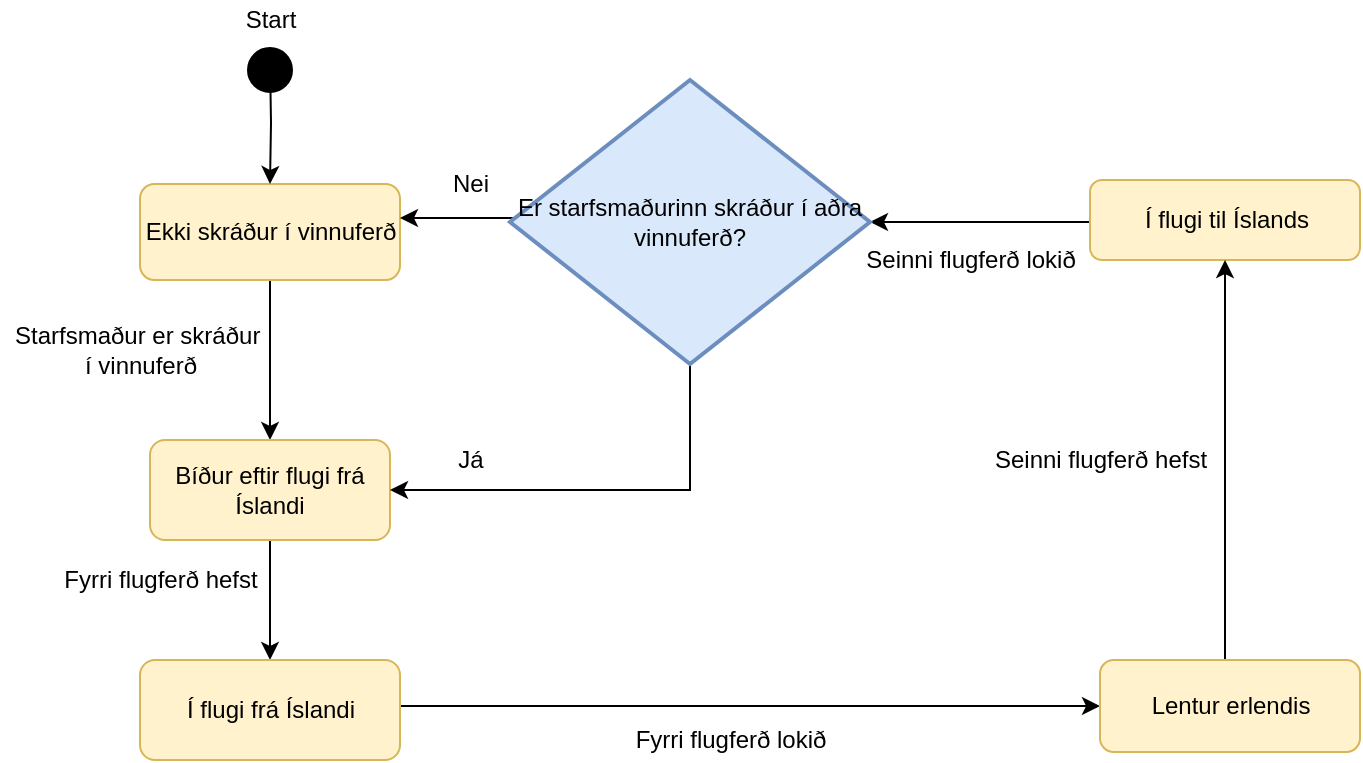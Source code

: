 <mxfile version="12.3.2" type="device" pages="1"><diagram id="1qa6mwT_4OIvwzpSLGao" name="Page-1"><mxGraphModel dx="341" dy="162" grid="1" gridSize="10" guides="1" tooltips="1" connect="1" arrows="1" fold="1" page="1" pageScale="1" pageWidth="850" pageHeight="1100" background="none" math="0" shadow="0"><root><mxCell id="0"/><mxCell id="1" parent="0"/><mxCell id="5eQpu6jh8ZEB7LbpuDqN-18" style="edgeStyle=orthogonalEdgeStyle;rounded=0;orthogonalLoop=1;jettySize=auto;html=1;exitX=0.5;exitY=1;exitDx=0;exitDy=0;entryX=0.5;entryY=0;entryDx=0;entryDy=0;" parent="1" source="5eQpu6jh8ZEB7LbpuDqN-5" target="5eQpu6jh8ZEB7LbpuDqN-6" edge="1"><mxGeometry relative="1" as="geometry"/></mxCell><mxCell id="5eQpu6jh8ZEB7LbpuDqN-5" value="Ekki skráður í vinnuferð" style="rounded=1;fillColor=#fff2cc;strokeColor=#d6b656;imageAspect=1;html=1;spacing=0;" parent="1" vertex="1"><mxGeometry x="75" y="232" width="130" height="48" as="geometry"/></mxCell><mxCell id="5eQpu6jh8ZEB7LbpuDqN-19" style="edgeStyle=orthogonalEdgeStyle;rounded=0;orthogonalLoop=1;jettySize=auto;html=1;exitX=0.5;exitY=1;exitDx=0;exitDy=0;entryX=0.5;entryY=0;entryDx=0;entryDy=0;" parent="1" source="5eQpu6jh8ZEB7LbpuDqN-6" target="5eQpu6jh8ZEB7LbpuDqN-10" edge="1"><mxGeometry relative="1" as="geometry"/></mxCell><mxCell id="5eQpu6jh8ZEB7LbpuDqN-6" value="Bíður eftir flugi frá Íslandi" style="rounded=1;fillColor=#fff2cc;strokeColor=#d6b656;imageAspect=1;html=1;whiteSpace=wrap;spacing=0;" parent="1" vertex="1"><mxGeometry x="80" y="360" width="120" height="50" as="geometry"/></mxCell><mxCell id="5eQpu6jh8ZEB7LbpuDqN-24" style="edgeStyle=orthogonalEdgeStyle;rounded=0;orthogonalLoop=1;jettySize=auto;html=1;exitX=1;exitY=0.5;exitDx=0;exitDy=0;entryX=0;entryY=0.5;entryDx=0;entryDy=0;" parent="1" source="5eQpu6jh8ZEB7LbpuDqN-10" target="5eQpu6jh8ZEB7LbpuDqN-13" edge="1"><mxGeometry relative="1" as="geometry"><Array as="points"><mxPoint x="200" y="490"/></Array></mxGeometry></mxCell><mxCell id="5eQpu6jh8ZEB7LbpuDqN-10" value="Í flugi frá Íslandi" style="rounded=1;fillColor=#fff2cc;strokeColor=#d6b656;imageAspect=1;html=1;spacing=0;" parent="1" vertex="1"><mxGeometry x="75" y="470" width="130" height="50" as="geometry"/></mxCell><mxCell id="5eQpu6jh8ZEB7LbpuDqN-23" style="edgeStyle=orthogonalEdgeStyle;rounded=0;orthogonalLoop=1;jettySize=auto;html=1;exitX=0;exitY=0.5;exitDx=0;exitDy=0;entryX=1;entryY=0.5;entryDx=0;entryDy=0;entryPerimeter=0;" parent="1" source="5eQpu6jh8ZEB7LbpuDqN-12" target="5eQpu6jh8ZEB7LbpuDqN-16" edge="1"><mxGeometry relative="1" as="geometry"><Array as="points"><mxPoint x="560" y="251"/></Array></mxGeometry></mxCell><mxCell id="5eQpu6jh8ZEB7LbpuDqN-12" value="Í flugi til Íslands" style="rounded=1;fillColor=#fff2cc;strokeColor=#d6b656;imageAspect=1;html=1;spacing=0;" parent="1" vertex="1"><mxGeometry x="550" y="230" width="135" height="40" as="geometry"/></mxCell><mxCell id="5eQpu6jh8ZEB7LbpuDqN-35" style="edgeStyle=orthogonalEdgeStyle;rounded=0;orthogonalLoop=1;jettySize=auto;html=1;entryX=0.5;entryY=1;entryDx=0;entryDy=0;" parent="1" target="5eQpu6jh8ZEB7LbpuDqN-12" edge="1"><mxGeometry relative="1" as="geometry"><mxPoint x="618" y="471" as="sourcePoint"/><Array as="points"><mxPoint x="620" y="471"/><mxPoint x="618" y="471"/></Array></mxGeometry></mxCell><mxCell id="5eQpu6jh8ZEB7LbpuDqN-13" value="Lentur erlendis" style="rounded=1;fillColor=#fff2cc;strokeColor=#d6b656;strokeWidth=1;imageAspect=1;html=1;spacing=0;" parent="1" vertex="1"><mxGeometry x="555" y="470" width="130" height="46" as="geometry"/></mxCell><mxCell id="5eQpu6jh8ZEB7LbpuDqN-26" style="edgeStyle=orthogonalEdgeStyle;rounded=0;orthogonalLoop=1;jettySize=auto;html=1;exitX=0.5;exitY=1;exitDx=0;exitDy=0;exitPerimeter=0;entryX=1;entryY=0.5;entryDx=0;entryDy=0;" parent="1" source="5eQpu6jh8ZEB7LbpuDqN-16" target="5eQpu6jh8ZEB7LbpuDqN-6" edge="1"><mxGeometry relative="1" as="geometry"/></mxCell><mxCell id="5eQpu6jh8ZEB7LbpuDqN-36" style="edgeStyle=orthogonalEdgeStyle;rounded=0;orthogonalLoop=1;jettySize=auto;html=1;exitX=0;exitY=0.5;exitDx=0;exitDy=0;exitPerimeter=0;" parent="1" source="5eQpu6jh8ZEB7LbpuDqN-16" edge="1"><mxGeometry relative="1" as="geometry"><mxPoint x="205" y="249" as="targetPoint"/><Array as="points"><mxPoint x="280" y="249"/></Array></mxGeometry></mxCell><mxCell id="5eQpu6jh8ZEB7LbpuDqN-16" value="Er starfsmaðurinn skráður í&amp;nbsp;aðra vinnuferð?" style="strokeWidth=2;html=1;shape=mxgraph.flowchart.decision;whiteSpace=wrap;fillColor=#dae8fc;strokeColor=#6c8ebf;" parent="1" vertex="1"><mxGeometry x="260" y="180" width="180" height="142" as="geometry"/></mxCell><mxCell id="5eQpu6jh8ZEB7LbpuDqN-27" value="Nei&lt;br&gt;" style="text;html=1;align=center;verticalAlign=middle;resizable=0;points=[];;autosize=1;" parent="1" vertex="1"><mxGeometry x="225" y="222" width="30" height="20" as="geometry"/></mxCell><mxCell id="5eQpu6jh8ZEB7LbpuDqN-29" value="Já" style="text;html=1;align=center;verticalAlign=middle;resizable=0;points=[];;autosize=1;" parent="1" vertex="1"><mxGeometry x="225" y="360" width="30" height="20" as="geometry"/></mxCell><mxCell id="5eQpu6jh8ZEB7LbpuDqN-30" value="Starfsmaður er skráður&amp;nbsp;&lt;br&gt;í vinnuferð" style="text;html=1;align=center;verticalAlign=middle;resizable=0;points=[];;autosize=1;" parent="1" vertex="1"><mxGeometry x="5" y="300" width="140" height="30" as="geometry"/></mxCell><mxCell id="5eQpu6jh8ZEB7LbpuDqN-31" value="Fyrri flugferð hefst" style="text;html=1;align=center;verticalAlign=middle;resizable=0;points=[];;autosize=1;" parent="1" vertex="1"><mxGeometry x="30" y="420" width="110" height="20" as="geometry"/></mxCell><mxCell id="5eQpu6jh8ZEB7LbpuDqN-32" value="Fyrri flugferð lokið" style="text;html=1;align=center;verticalAlign=middle;resizable=0;points=[];;autosize=1;" parent="1" vertex="1"><mxGeometry x="315" y="500" width="110" height="20" as="geometry"/></mxCell><mxCell id="5eQpu6jh8ZEB7LbpuDqN-33" value="Seinni flugferð hefst" style="text;html=1;align=center;verticalAlign=middle;resizable=0;points=[];;autosize=1;" parent="1" vertex="1"><mxGeometry x="495" y="360" width="120" height="20" as="geometry"/></mxCell><mxCell id="5eQpu6jh8ZEB7LbpuDqN-34" value="Seinni flugferð lokið" style="text;html=1;align=center;verticalAlign=middle;resizable=0;points=[];;autosize=1;" parent="1" vertex="1"><mxGeometry x="430" y="260" width="120" height="20" as="geometry"/></mxCell><mxCell id="9yNGCkpz_XDAM5Yp25Tv-4" style="edgeStyle=orthogonalEdgeStyle;rounded=0;orthogonalLoop=1;jettySize=auto;html=1;" edge="1" parent="1" target="5eQpu6jh8ZEB7LbpuDqN-5"><mxGeometry relative="1" as="geometry"><mxPoint x="140" y="230" as="targetPoint"/><mxPoint x="140" y="170" as="sourcePoint"/></mxGeometry></mxCell><mxCell id="9yNGCkpz_XDAM5Yp25Tv-2" value="" style="ellipse;html=1;shape=startState;fillColor=#000000;strokeColor=#000000;" vertex="1" parent="1"><mxGeometry x="125" y="160" width="30" height="30" as="geometry"/></mxCell><mxCell id="9yNGCkpz_XDAM5Yp25Tv-3" value="Start" style="text;html=1;align=center;verticalAlign=middle;resizable=0;points=[];;autosize=1;" vertex="1" parent="1"><mxGeometry x="120" y="140" width="40" height="20" as="geometry"/></mxCell></root></mxGraphModel></diagram></mxfile>